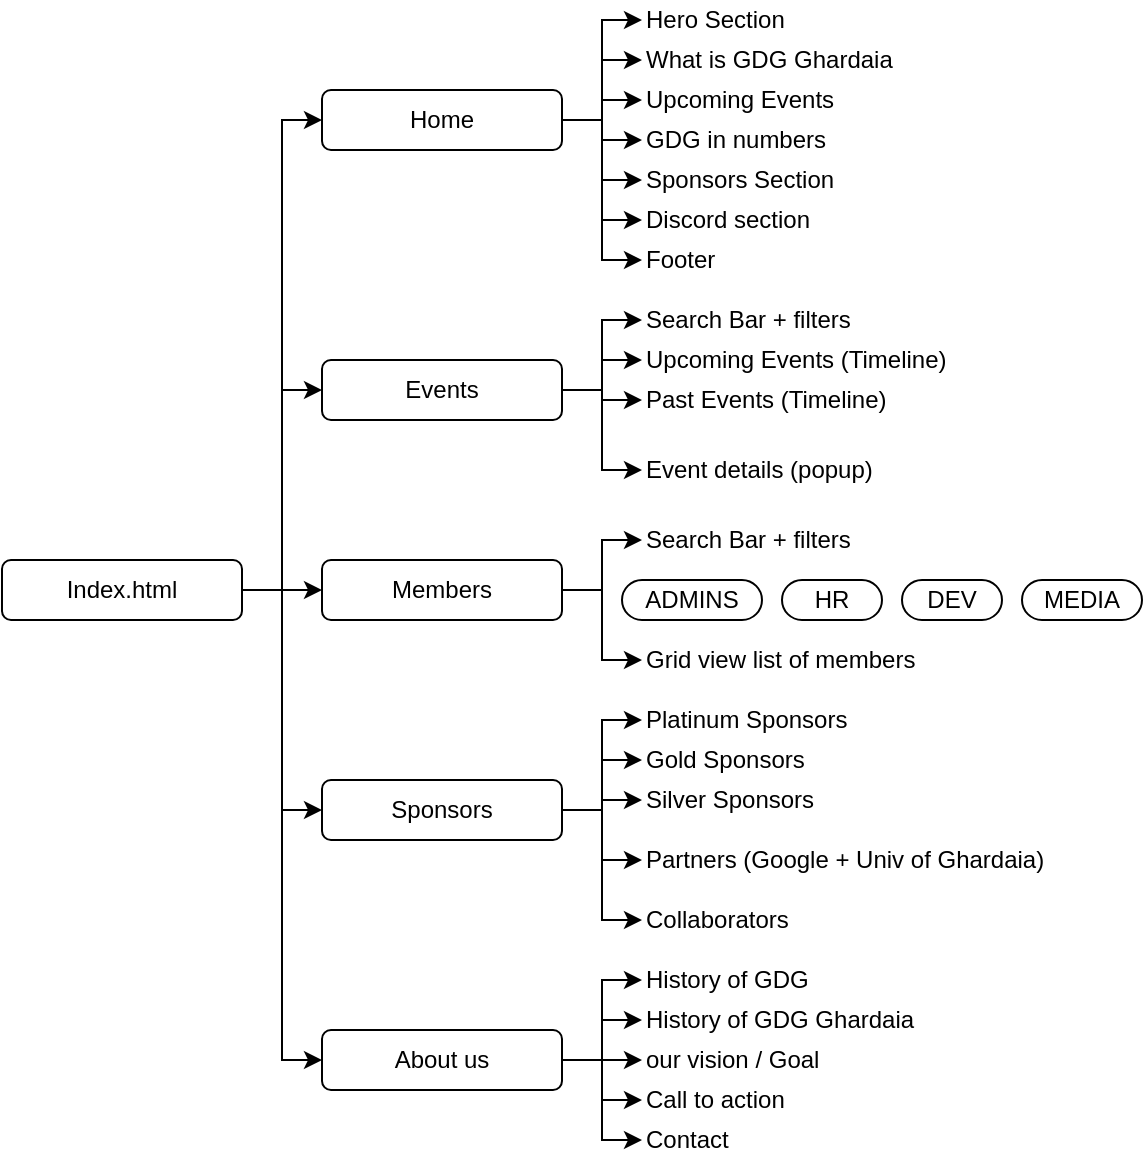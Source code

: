 <mxfile version="27.2.0">
  <diagram name="Page-1" id="dSAH4xBMg87zTjZU_TJG">
    <mxGraphModel dx="1501" dy="873" grid="1" gridSize="10" guides="1" tooltips="1" connect="1" arrows="1" fold="1" page="1" pageScale="1" pageWidth="850" pageHeight="1100" math="0" shadow="0">
      <root>
        <mxCell id="0" />
        <mxCell id="1" parent="0" />
        <mxCell id="SBrjDLRiHB6At41fBAZR-7" style="edgeStyle=orthogonalEdgeStyle;rounded=0;orthogonalLoop=1;jettySize=auto;html=1;exitX=1;exitY=0.5;exitDx=0;exitDy=0;entryX=0;entryY=0.5;entryDx=0;entryDy=0;" edge="1" parent="1" source="6n5OCokBD1oLEESb4p7_-2" target="6n5OCokBD1oLEESb4p7_-4">
          <mxGeometry relative="1" as="geometry" />
        </mxCell>
        <mxCell id="SBrjDLRiHB6At41fBAZR-8" style="edgeStyle=orthogonalEdgeStyle;rounded=0;orthogonalLoop=1;jettySize=auto;html=1;exitX=1;exitY=0.5;exitDx=0;exitDy=0;entryX=0;entryY=0.5;entryDx=0;entryDy=0;" edge="1" parent="1" source="6n5OCokBD1oLEESb4p7_-2" target="6n5OCokBD1oLEESb4p7_-5">
          <mxGeometry relative="1" as="geometry" />
        </mxCell>
        <mxCell id="SBrjDLRiHB6At41fBAZR-9" style="edgeStyle=orthogonalEdgeStyle;rounded=0;orthogonalLoop=1;jettySize=auto;html=1;exitX=1;exitY=0.5;exitDx=0;exitDy=0;entryX=0;entryY=0.5;entryDx=0;entryDy=0;" edge="1" parent="1" source="6n5OCokBD1oLEESb4p7_-2" target="6n5OCokBD1oLEESb4p7_-6">
          <mxGeometry relative="1" as="geometry" />
        </mxCell>
        <mxCell id="SBrjDLRiHB6At41fBAZR-10" style="edgeStyle=orthogonalEdgeStyle;rounded=0;orthogonalLoop=1;jettySize=auto;html=1;exitX=1;exitY=0.5;exitDx=0;exitDy=0;entryX=0;entryY=0.5;entryDx=0;entryDy=0;" edge="1" parent="1" source="6n5OCokBD1oLEESb4p7_-2" target="6n5OCokBD1oLEESb4p7_-7">
          <mxGeometry relative="1" as="geometry" />
        </mxCell>
        <mxCell id="SBrjDLRiHB6At41fBAZR-11" style="edgeStyle=orthogonalEdgeStyle;rounded=0;orthogonalLoop=1;jettySize=auto;html=1;exitX=1;exitY=0.5;exitDx=0;exitDy=0;entryX=0;entryY=0.5;entryDx=0;entryDy=0;" edge="1" parent="1" source="6n5OCokBD1oLEESb4p7_-2" target="6n5OCokBD1oLEESb4p7_-8">
          <mxGeometry relative="1" as="geometry" />
        </mxCell>
        <mxCell id="6n5OCokBD1oLEESb4p7_-2" value="Index.html" style="rounded=1;whiteSpace=wrap;html=1;" parent="1" vertex="1">
          <mxGeometry x="40" y="320" width="120" height="30" as="geometry" />
        </mxCell>
        <mxCell id="6n5OCokBD1oLEESb4p7_-17" style="edgeStyle=orthogonalEdgeStyle;rounded=0;orthogonalLoop=1;jettySize=auto;html=1;exitX=1;exitY=0.5;exitDx=0;exitDy=0;entryX=0;entryY=0.5;entryDx=0;entryDy=0;" parent="1" source="6n5OCokBD1oLEESb4p7_-4" target="6n5OCokBD1oLEESb4p7_-9" edge="1">
          <mxGeometry relative="1" as="geometry" />
        </mxCell>
        <mxCell id="6n5OCokBD1oLEESb4p7_-18" style="edgeStyle=orthogonalEdgeStyle;rounded=0;orthogonalLoop=1;jettySize=auto;html=1;exitX=1;exitY=0.5;exitDx=0;exitDy=0;entryX=0;entryY=0.5;entryDx=0;entryDy=0;" parent="1" source="6n5OCokBD1oLEESb4p7_-4" target="6n5OCokBD1oLEESb4p7_-10" edge="1">
          <mxGeometry relative="1" as="geometry" />
        </mxCell>
        <mxCell id="6n5OCokBD1oLEESb4p7_-19" style="edgeStyle=orthogonalEdgeStyle;rounded=0;orthogonalLoop=1;jettySize=auto;html=1;exitX=1;exitY=0.5;exitDx=0;exitDy=0;entryX=0;entryY=0.5;entryDx=0;entryDy=0;" parent="1" source="6n5OCokBD1oLEESb4p7_-4" target="6n5OCokBD1oLEESb4p7_-13" edge="1">
          <mxGeometry relative="1" as="geometry" />
        </mxCell>
        <mxCell id="6n5OCokBD1oLEESb4p7_-20" style="edgeStyle=orthogonalEdgeStyle;rounded=0;orthogonalLoop=1;jettySize=auto;html=1;exitX=1;exitY=0.5;exitDx=0;exitDy=0;entryX=0;entryY=0.5;entryDx=0;entryDy=0;" parent="1" source="6n5OCokBD1oLEESb4p7_-4" target="6n5OCokBD1oLEESb4p7_-11" edge="1">
          <mxGeometry relative="1" as="geometry" />
        </mxCell>
        <mxCell id="6n5OCokBD1oLEESb4p7_-21" style="edgeStyle=orthogonalEdgeStyle;rounded=0;orthogonalLoop=1;jettySize=auto;html=1;exitX=1;exitY=0.5;exitDx=0;exitDy=0;entryX=0;entryY=0.5;entryDx=0;entryDy=0;" parent="1" source="6n5OCokBD1oLEESb4p7_-4" target="6n5OCokBD1oLEESb4p7_-12" edge="1">
          <mxGeometry relative="1" as="geometry" />
        </mxCell>
        <mxCell id="6n5OCokBD1oLEESb4p7_-22" style="edgeStyle=orthogonalEdgeStyle;rounded=0;orthogonalLoop=1;jettySize=auto;html=1;exitX=1;exitY=0.5;exitDx=0;exitDy=0;entryX=0;entryY=0.5;entryDx=0;entryDy=0;" parent="1" source="6n5OCokBD1oLEESb4p7_-4" target="6n5OCokBD1oLEESb4p7_-16" edge="1">
          <mxGeometry relative="1" as="geometry" />
        </mxCell>
        <mxCell id="SBrjDLRiHB6At41fBAZR-6" style="edgeStyle=orthogonalEdgeStyle;rounded=0;orthogonalLoop=1;jettySize=auto;html=1;exitX=1;exitY=0.5;exitDx=0;exitDy=0;entryX=0;entryY=0.5;entryDx=0;entryDy=0;" edge="1" parent="1" source="6n5OCokBD1oLEESb4p7_-4" target="6n5OCokBD1oLEESb4p7_-50">
          <mxGeometry relative="1" as="geometry" />
        </mxCell>
        <mxCell id="6n5OCokBD1oLEESb4p7_-4" value="Home" style="rounded=1;whiteSpace=wrap;html=1;" parent="1" vertex="1">
          <mxGeometry x="200" y="85" width="120" height="30" as="geometry" />
        </mxCell>
        <mxCell id="6n5OCokBD1oLEESb4p7_-27" style="edgeStyle=orthogonalEdgeStyle;rounded=0;orthogonalLoop=1;jettySize=auto;html=1;exitX=1;exitY=0.5;exitDx=0;exitDy=0;entryX=0;entryY=0.5;entryDx=0;entryDy=0;" parent="1" source="6n5OCokBD1oLEESb4p7_-5" target="6n5OCokBD1oLEESb4p7_-23" edge="1">
          <mxGeometry relative="1" as="geometry" />
        </mxCell>
        <mxCell id="6n5OCokBD1oLEESb4p7_-28" style="edgeStyle=orthogonalEdgeStyle;rounded=0;orthogonalLoop=1;jettySize=auto;html=1;exitX=1;exitY=0.5;exitDx=0;exitDy=0;entryX=0;entryY=0.5;entryDx=0;entryDy=0;" parent="1" source="6n5OCokBD1oLEESb4p7_-5" target="6n5OCokBD1oLEESb4p7_-25" edge="1">
          <mxGeometry relative="1" as="geometry" />
        </mxCell>
        <mxCell id="6n5OCokBD1oLEESb4p7_-29" style="edgeStyle=orthogonalEdgeStyle;rounded=0;orthogonalLoop=1;jettySize=auto;html=1;exitX=1;exitY=0.5;exitDx=0;exitDy=0;entryX=0;entryY=0.5;entryDx=0;entryDy=0;" parent="1" source="6n5OCokBD1oLEESb4p7_-5" target="6n5OCokBD1oLEESb4p7_-26" edge="1">
          <mxGeometry relative="1" as="geometry" />
        </mxCell>
        <mxCell id="6n5OCokBD1oLEESb4p7_-31" style="edgeStyle=orthogonalEdgeStyle;rounded=0;orthogonalLoop=1;jettySize=auto;html=1;exitX=1;exitY=0.5;exitDx=0;exitDy=0;entryX=0;entryY=0.5;entryDx=0;entryDy=0;" parent="1" source="6n5OCokBD1oLEESb4p7_-5" target="6n5OCokBD1oLEESb4p7_-30" edge="1">
          <mxGeometry relative="1" as="geometry" />
        </mxCell>
        <mxCell id="6n5OCokBD1oLEESb4p7_-5" value="Events" style="rounded=1;whiteSpace=wrap;html=1;" parent="1" vertex="1">
          <mxGeometry x="200" y="220" width="120" height="30" as="geometry" />
        </mxCell>
        <mxCell id="6n5OCokBD1oLEESb4p7_-38" style="edgeStyle=orthogonalEdgeStyle;rounded=0;orthogonalLoop=1;jettySize=auto;html=1;exitX=1;exitY=0.5;exitDx=0;exitDy=0;entryX=0;entryY=0.5;entryDx=0;entryDy=0;" parent="1" source="6n5OCokBD1oLEESb4p7_-6" target="6n5OCokBD1oLEESb4p7_-32" edge="1">
          <mxGeometry relative="1" as="geometry" />
        </mxCell>
        <mxCell id="6n5OCokBD1oLEESb4p7_-39" style="edgeStyle=orthogonalEdgeStyle;rounded=0;orthogonalLoop=1;jettySize=auto;html=1;exitX=1;exitY=0.5;exitDx=0;exitDy=0;entryX=0;entryY=0.5;entryDx=0;entryDy=0;" parent="1" source="6n5OCokBD1oLEESb4p7_-6" target="6n5OCokBD1oLEESb4p7_-33" edge="1">
          <mxGeometry relative="1" as="geometry" />
        </mxCell>
        <mxCell id="6n5OCokBD1oLEESb4p7_-6" value="Members" style="rounded=1;whiteSpace=wrap;html=1;" parent="1" vertex="1">
          <mxGeometry x="200" y="320" width="120" height="30" as="geometry" />
        </mxCell>
        <mxCell id="6n5OCokBD1oLEESb4p7_-45" style="edgeStyle=orthogonalEdgeStyle;rounded=0;orthogonalLoop=1;jettySize=auto;html=1;exitX=1;exitY=0.5;exitDx=0;exitDy=0;entryX=0;entryY=0.5;entryDx=0;entryDy=0;" parent="1" source="6n5OCokBD1oLEESb4p7_-7" target="6n5OCokBD1oLEESb4p7_-40" edge="1">
          <mxGeometry relative="1" as="geometry" />
        </mxCell>
        <mxCell id="6n5OCokBD1oLEESb4p7_-46" style="edgeStyle=orthogonalEdgeStyle;rounded=0;orthogonalLoop=1;jettySize=auto;html=1;exitX=1;exitY=0.5;exitDx=0;exitDy=0;entryX=0;entryY=0.5;entryDx=0;entryDy=0;" parent="1" source="6n5OCokBD1oLEESb4p7_-7" target="6n5OCokBD1oLEESb4p7_-41" edge="1">
          <mxGeometry relative="1" as="geometry" />
        </mxCell>
        <mxCell id="6n5OCokBD1oLEESb4p7_-47" style="edgeStyle=orthogonalEdgeStyle;rounded=0;orthogonalLoop=1;jettySize=auto;html=1;exitX=1;exitY=0.5;exitDx=0;exitDy=0;entryX=0;entryY=0.5;entryDx=0;entryDy=0;" parent="1" source="6n5OCokBD1oLEESb4p7_-7" target="6n5OCokBD1oLEESb4p7_-42" edge="1">
          <mxGeometry relative="1" as="geometry" />
        </mxCell>
        <mxCell id="6n5OCokBD1oLEESb4p7_-48" style="edgeStyle=orthogonalEdgeStyle;rounded=0;orthogonalLoop=1;jettySize=auto;html=1;exitX=1;exitY=0.5;exitDx=0;exitDy=0;entryX=0;entryY=0.5;entryDx=0;entryDy=0;" parent="1" source="6n5OCokBD1oLEESb4p7_-7" target="6n5OCokBD1oLEESb4p7_-43" edge="1">
          <mxGeometry relative="1" as="geometry" />
        </mxCell>
        <mxCell id="6n5OCokBD1oLEESb4p7_-49" style="edgeStyle=orthogonalEdgeStyle;rounded=0;orthogonalLoop=1;jettySize=auto;html=1;exitX=1;exitY=0.5;exitDx=0;exitDy=0;entryX=0;entryY=0.5;entryDx=0;entryDy=0;" parent="1" source="6n5OCokBD1oLEESb4p7_-7" target="6n5OCokBD1oLEESb4p7_-44" edge="1">
          <mxGeometry relative="1" as="geometry" />
        </mxCell>
        <mxCell id="6n5OCokBD1oLEESb4p7_-7" value="Sponsors" style="rounded=1;whiteSpace=wrap;html=1;" parent="1" vertex="1">
          <mxGeometry x="200" y="430" width="120" height="30" as="geometry" />
        </mxCell>
        <mxCell id="SBrjDLRiHB6At41fBAZR-1" style="edgeStyle=orthogonalEdgeStyle;rounded=0;orthogonalLoop=1;jettySize=auto;html=1;exitX=1;exitY=0.5;exitDx=0;exitDy=0;entryX=0;entryY=0.5;entryDx=0;entryDy=0;" edge="1" parent="1" source="6n5OCokBD1oLEESb4p7_-8" target="6n5OCokBD1oLEESb4p7_-51">
          <mxGeometry relative="1" as="geometry" />
        </mxCell>
        <mxCell id="SBrjDLRiHB6At41fBAZR-2" style="edgeStyle=orthogonalEdgeStyle;rounded=0;orthogonalLoop=1;jettySize=auto;html=1;exitX=1;exitY=0.5;exitDx=0;exitDy=0;entryX=0;entryY=0.5;entryDx=0;entryDy=0;" edge="1" parent="1" source="6n5OCokBD1oLEESb4p7_-8" target="6n5OCokBD1oLEESb4p7_-52">
          <mxGeometry relative="1" as="geometry" />
        </mxCell>
        <mxCell id="SBrjDLRiHB6At41fBAZR-3" style="edgeStyle=orthogonalEdgeStyle;rounded=0;orthogonalLoop=1;jettySize=auto;html=1;exitX=1;exitY=0.5;exitDx=0;exitDy=0;entryX=0;entryY=0.5;entryDx=0;entryDy=0;" edge="1" parent="1" source="6n5OCokBD1oLEESb4p7_-8" target="6n5OCokBD1oLEESb4p7_-53">
          <mxGeometry relative="1" as="geometry" />
        </mxCell>
        <mxCell id="SBrjDLRiHB6At41fBAZR-4" style="edgeStyle=orthogonalEdgeStyle;rounded=0;orthogonalLoop=1;jettySize=auto;html=1;exitX=1;exitY=0.5;exitDx=0;exitDy=0;entryX=0;entryY=0.5;entryDx=0;entryDy=0;" edge="1" parent="1" source="6n5OCokBD1oLEESb4p7_-8" target="6n5OCokBD1oLEESb4p7_-54">
          <mxGeometry relative="1" as="geometry" />
        </mxCell>
        <mxCell id="SBrjDLRiHB6At41fBAZR-5" style="edgeStyle=orthogonalEdgeStyle;rounded=0;orthogonalLoop=1;jettySize=auto;html=1;exitX=1;exitY=0.5;exitDx=0;exitDy=0;entryX=0;entryY=0.5;entryDx=0;entryDy=0;" edge="1" parent="1" source="6n5OCokBD1oLEESb4p7_-8" target="6n5OCokBD1oLEESb4p7_-55">
          <mxGeometry relative="1" as="geometry" />
        </mxCell>
        <mxCell id="6n5OCokBD1oLEESb4p7_-8" value="About us" style="rounded=1;whiteSpace=wrap;html=1;" parent="1" vertex="1">
          <mxGeometry x="200" y="555" width="120" height="30" as="geometry" />
        </mxCell>
        <mxCell id="6n5OCokBD1oLEESb4p7_-9" value="Hero Section" style="text;html=1;align=left;verticalAlign=middle;whiteSpace=wrap;rounded=0;" parent="1" vertex="1">
          <mxGeometry x="360" y="40" width="130" height="20" as="geometry" />
        </mxCell>
        <mxCell id="6n5OCokBD1oLEESb4p7_-10" value="What is GDG Ghardaia" style="text;html=1;align=left;verticalAlign=middle;whiteSpace=wrap;rounded=0;" parent="1" vertex="1">
          <mxGeometry x="360" y="60" width="130" height="20" as="geometry" />
        </mxCell>
        <mxCell id="6n5OCokBD1oLEESb4p7_-11" value="GDG in numbers" style="text;html=1;align=left;verticalAlign=middle;whiteSpace=wrap;rounded=0;" parent="1" vertex="1">
          <mxGeometry x="360" y="100" width="130" height="20" as="geometry" />
        </mxCell>
        <mxCell id="6n5OCokBD1oLEESb4p7_-12" value="Sponsors Section" style="text;html=1;align=left;verticalAlign=middle;whiteSpace=wrap;rounded=0;" parent="1" vertex="1">
          <mxGeometry x="360" y="120" width="130" height="20" as="geometry" />
        </mxCell>
        <mxCell id="6n5OCokBD1oLEESb4p7_-13" value="Upcoming Events" style="text;html=1;align=left;verticalAlign=middle;whiteSpace=wrap;rounded=0;" parent="1" vertex="1">
          <mxGeometry x="360" y="80" width="130" height="20" as="geometry" />
        </mxCell>
        <mxCell id="6n5OCokBD1oLEESb4p7_-16" value="Discord section" style="text;html=1;align=left;verticalAlign=middle;whiteSpace=wrap;rounded=0;" parent="1" vertex="1">
          <mxGeometry x="360" y="140" width="130" height="20" as="geometry" />
        </mxCell>
        <mxCell id="6n5OCokBD1oLEESb4p7_-23" value="Search Bar + filters" style="text;html=1;align=left;verticalAlign=middle;whiteSpace=wrap;rounded=0;" parent="1" vertex="1">
          <mxGeometry x="360" y="190" width="160" height="20" as="geometry" />
        </mxCell>
        <mxCell id="6n5OCokBD1oLEESb4p7_-25" value="Upcoming Events (Timeline)" style="text;html=1;align=left;verticalAlign=middle;whiteSpace=wrap;rounded=0;" parent="1" vertex="1">
          <mxGeometry x="360" y="210" width="160" height="20" as="geometry" />
        </mxCell>
        <mxCell id="6n5OCokBD1oLEESb4p7_-26" value="Past Events (Timeline)" style="text;html=1;align=left;verticalAlign=middle;whiteSpace=wrap;rounded=0;" parent="1" vertex="1">
          <mxGeometry x="360" y="230" width="160" height="20" as="geometry" />
        </mxCell>
        <mxCell id="6n5OCokBD1oLEESb4p7_-30" value="Event details (popup)" style="text;html=1;align=left;verticalAlign=middle;whiteSpace=wrap;rounded=0;" parent="1" vertex="1">
          <mxGeometry x="360" y="265" width="160" height="20" as="geometry" />
        </mxCell>
        <mxCell id="6n5OCokBD1oLEESb4p7_-32" value="Search Bar + filters" style="text;html=1;align=left;verticalAlign=middle;whiteSpace=wrap;rounded=0;" parent="1" vertex="1">
          <mxGeometry x="360" y="300" width="160" height="20" as="geometry" />
        </mxCell>
        <mxCell id="6n5OCokBD1oLEESb4p7_-33" value="Grid view list of members" style="text;html=1;align=left;verticalAlign=middle;whiteSpace=wrap;rounded=0;" parent="1" vertex="1">
          <mxGeometry x="360" y="360" width="160" height="20" as="geometry" />
        </mxCell>
        <mxCell id="6n5OCokBD1oLEESb4p7_-34" value="ADMINS" style="rounded=1;whiteSpace=wrap;html=1;arcSize=50;" parent="1" vertex="1">
          <mxGeometry x="350" y="330" width="70" height="20" as="geometry" />
        </mxCell>
        <mxCell id="6n5OCokBD1oLEESb4p7_-35" value="HR" style="rounded=1;whiteSpace=wrap;html=1;arcSize=50;" parent="1" vertex="1">
          <mxGeometry x="430" y="330" width="50" height="20" as="geometry" />
        </mxCell>
        <mxCell id="6n5OCokBD1oLEESb4p7_-36" value="DEV" style="rounded=1;whiteSpace=wrap;html=1;arcSize=50;" parent="1" vertex="1">
          <mxGeometry x="490" y="330" width="50" height="20" as="geometry" />
        </mxCell>
        <mxCell id="6n5OCokBD1oLEESb4p7_-37" value="MEDIA" style="rounded=1;whiteSpace=wrap;html=1;arcSize=50;" parent="1" vertex="1">
          <mxGeometry x="550" y="330" width="60" height="20" as="geometry" />
        </mxCell>
        <mxCell id="6n5OCokBD1oLEESb4p7_-40" value="Platinum Sponsors" style="text;html=1;align=left;verticalAlign=middle;whiteSpace=wrap;rounded=0;" parent="1" vertex="1">
          <mxGeometry x="360" y="390" width="160" height="20" as="geometry" />
        </mxCell>
        <mxCell id="6n5OCokBD1oLEESb4p7_-41" value="Gold Sponsors" style="text;html=1;align=left;verticalAlign=middle;whiteSpace=wrap;rounded=0;" parent="1" vertex="1">
          <mxGeometry x="360" y="410" width="160" height="20" as="geometry" />
        </mxCell>
        <mxCell id="6n5OCokBD1oLEESb4p7_-42" value="Silver Sponsors" style="text;html=1;align=left;verticalAlign=middle;whiteSpace=wrap;rounded=0;" parent="1" vertex="1">
          <mxGeometry x="360" y="430" width="160" height="20" as="geometry" />
        </mxCell>
        <mxCell id="6n5OCokBD1oLEESb4p7_-43" value="Partners (Google + Univ of Ghardaia)" style="text;html=1;align=left;verticalAlign=middle;whiteSpace=wrap;rounded=0;" parent="1" vertex="1">
          <mxGeometry x="360" y="460" width="210" height="20" as="geometry" />
        </mxCell>
        <mxCell id="6n5OCokBD1oLEESb4p7_-44" value="Collaborators" style="text;html=1;align=left;verticalAlign=middle;whiteSpace=wrap;rounded=0;" parent="1" vertex="1">
          <mxGeometry x="360" y="490" width="210" height="20" as="geometry" />
        </mxCell>
        <mxCell id="6n5OCokBD1oLEESb4p7_-50" value="Footer" style="text;html=1;align=left;verticalAlign=middle;whiteSpace=wrap;rounded=0;" parent="1" vertex="1">
          <mxGeometry x="360" y="160" width="130" height="20" as="geometry" />
        </mxCell>
        <mxCell id="6n5OCokBD1oLEESb4p7_-51" value="History of GDG" style="text;html=1;align=left;verticalAlign=middle;whiteSpace=wrap;rounded=0;" parent="1" vertex="1">
          <mxGeometry x="360" y="520" width="210" height="20" as="geometry" />
        </mxCell>
        <mxCell id="6n5OCokBD1oLEESb4p7_-52" value="History of GDG Ghardaia" style="text;html=1;align=left;verticalAlign=middle;whiteSpace=wrap;rounded=0;" parent="1" vertex="1">
          <mxGeometry x="360" y="540" width="210" height="20" as="geometry" />
        </mxCell>
        <mxCell id="6n5OCokBD1oLEESb4p7_-53" value="our vision / Goal" style="text;html=1;align=left;verticalAlign=middle;whiteSpace=wrap;rounded=0;" parent="1" vertex="1">
          <mxGeometry x="360" y="560" width="210" height="20" as="geometry" />
        </mxCell>
        <mxCell id="6n5OCokBD1oLEESb4p7_-54" value="Call to action" style="text;html=1;align=left;verticalAlign=middle;whiteSpace=wrap;rounded=0;" parent="1" vertex="1">
          <mxGeometry x="360" y="580" width="210" height="20" as="geometry" />
        </mxCell>
        <mxCell id="6n5OCokBD1oLEESb4p7_-55" value="Contact" style="text;html=1;align=left;verticalAlign=middle;whiteSpace=wrap;rounded=0;" parent="1" vertex="1">
          <mxGeometry x="360" y="600" width="210" height="20" as="geometry" />
        </mxCell>
      </root>
    </mxGraphModel>
  </diagram>
</mxfile>
